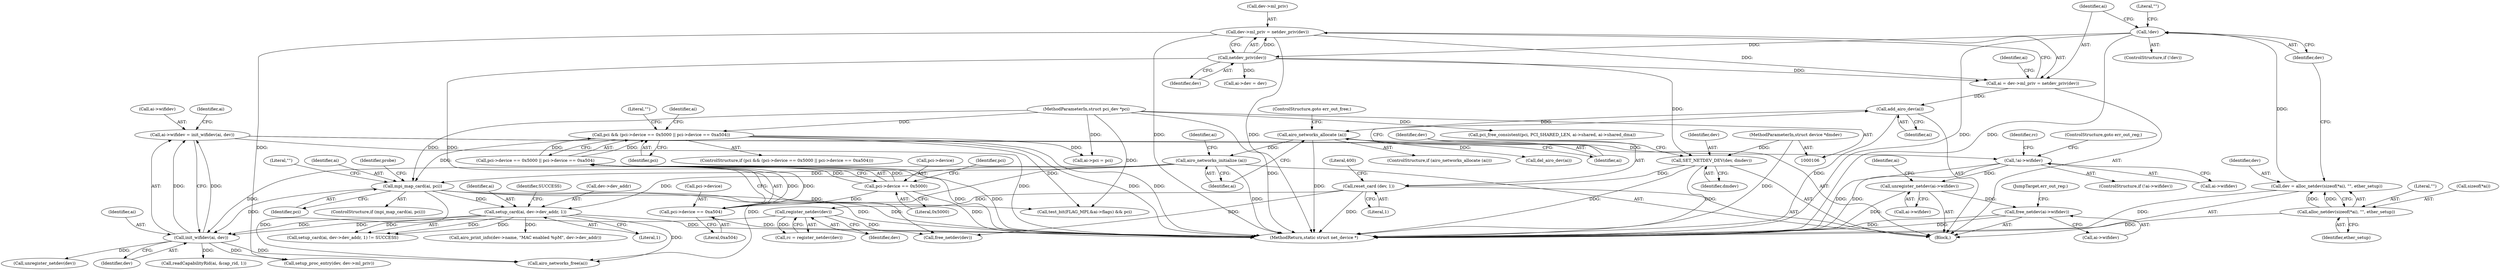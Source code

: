 digraph "0_linux_550fd08c2cebad61c548def135f67aba284c6162_7@pointer" {
"1000404" [label="(Call,ai->wifidev = init_wifidev(ai, dev))"];
"1000408" [label="(Call,init_wifidev(ai, dev))"];
"1000334" [label="(Call,mpi_map_card(ai, pci))"];
"1000228" [label="(Call,airo_networks_initialize (ai))"];
"1000225" [label="(Call,airo_networks_allocate (ai))"];
"1000222" [label="(Call,add_airo_dev(ai))"];
"1000135" [label="(Call,ai = dev->ml_priv = netdev_priv(dev))"];
"1000137" [label="(Call,dev->ml_priv = netdev_priv(dev))"];
"1000141" [label="(Call,netdev_priv(dev))"];
"1000127" [label="(Call,!dev)"];
"1000118" [label="(Call,dev = alloc_netdev(sizeof(*ai), \"\", ether_setup))"];
"1000120" [label="(Call,alloc_netdev(sizeof(*ai), \"\", ether_setup))"];
"1000110" [label="(MethodParameterIn,struct pci_dev *pci)"];
"1000166" [label="(Call,pci && (pci->device == 0x5000 || pci->device == 0xa504))"];
"1000168" [label="(Call,pci->device == 0x5000 || pci->device == 0xa504)"];
"1000169" [label="(Call,pci->device == 0x5000)"];
"1000174" [label="(Call,pci->device == 0xa504)"];
"1000347" [label="(Call,setup_card(ai, dev->dev_addr, 1))"];
"1000393" [label="(Call,register_netdev(dev))"];
"1000297" [label="(Call,reset_card (dev, 1))"];
"1000294" [label="(Call,SET_NETDEV_DEV(dev, dmdev))"];
"1000111" [label="(MethodParameterIn,struct device *dmdev)"];
"1000412" [label="(Call,!ai->wifidev)"];
"1000621" [label="(Call,unregister_netdev(ai->wifidev))"];
"1000625" [label="(Call,free_netdev(ai->wifidev))"];
"1000124" [label="(Literal,\"\")"];
"1000131" [label="(Literal,\"\")"];
"1000174" [label="(Call,pci->device == 0xa504)"];
"1000405" [label="(Call,ai->wifidev)"];
"1000336" [label="(Identifier,pci)"];
"1000138" [label="(Call,dev->ml_priv)"];
"1000296" [label="(Identifier,dmdev)"];
"1000621" [label="(Call,unregister_netdev(ai->wifidev))"];
"1000173" [label="(Literal,0x5000)"];
"1000393" [label="(Call,register_netdev(dev))"];
"1000226" [label="(Identifier,ai)"];
"1000118" [label="(Call,dev = alloc_netdev(sizeof(*ai), \"\", ether_setup))"];
"1000626" [label="(Call,ai->wifidev)"];
"1000227" [label="(ControlStructure,goto err_out_free;)"];
"1000333" [label="(ControlStructure,if (mpi_map_card(ai, pci)))"];
"1000411" [label="(ControlStructure,if (!ai->wifidev))"];
"1000404" [label="(Call,ai->wifidev = init_wifidev(ai, dev))"];
"1000683" [label="(MethodReturn,static struct net_device *)"];
"1000346" [label="(Call,setup_card(ai, dev->dev_addr, 1) != SUCCESS)"];
"1000408" [label="(Call,init_wifidev(ai, dev))"];
"1000414" [label="(Identifier,ai)"];
"1000125" [label="(Identifier,ether_setup)"];
"1000353" [label="(Identifier,SUCCESS)"];
"1000301" [label="(Literal,400)"];
"1000160" [label="(Call,ai->dev = dev)"];
"1000409" [label="(Identifier,ai)"];
"1000394" [label="(Identifier,dev)"];
"1000298" [label="(Identifier,dev)"];
"1000120" [label="(Call,alloc_netdev(sizeof(*ai), \"\", ether_setup))"];
"1000169" [label="(Call,pci->device == 0x5000)"];
"1000297" [label="(Call,reset_card (dev, 1))"];
"1000334" [label="(Call,mpi_map_card(ai, pci))"];
"1000167" [label="(Identifier,pci)"];
"1000136" [label="(Identifier,ai)"];
"1000181" [label="(Literal,\"\")"];
"1000110" [label="(MethodParameterIn,struct pci_dev *pci)"];
"1000343" [label="(Identifier,probe)"];
"1000347" [label="(Call,setup_card(ai, dev->dev_addr, 1))"];
"1000339" [label="(Literal,\"\")"];
"1000142" [label="(Identifier,dev)"];
"1000349" [label="(Call,dev->dev_addr)"];
"1000568" [label="(Call,airo_print_info(dev->name, \"MAC enabled %pM\", dev->dev_addr))"];
"1000225" [label="(Call,airo_networks_allocate (ai))"];
"1000127" [label="(Call,!dev)"];
"1000413" [label="(Call,ai->wifidev)"];
"1000335" [label="(Identifier,ai)"];
"1000299" [label="(Literal,1)"];
"1000141" [label="(Call,netdev_priv(dev))"];
"1000611" [label="(Call,setup_proc_entry(dev, dev->ml_priv))"];
"1000679" [label="(Call,free_netdev(dev))"];
"1000229" [label="(Identifier,ai)"];
"1000223" [label="(Identifier,ai)"];
"1000224" [label="(ControlStructure,if (airo_networks_allocate (ai)))"];
"1000677" [label="(Call,del_airo_dev(ai))"];
"1000630" [label="(Call,unregister_netdev(dev))"];
"1000170" [label="(Call,pci->device)"];
"1000128" [label="(Identifier,dev)"];
"1000112" [label="(Block,)"];
"1000111" [label="(MethodParameterIn,struct device *dmdev)"];
"1000643" [label="(Call,pci_free_consistent(pci, PCI_SHARED_LEN, ai->shared, ai->shared_dma))"];
"1000165" [label="(ControlStructure,if (pci && (pci->device == 0x5000 || pci->device == 0xa504)))"];
"1000622" [label="(Call,ai->wifidev)"];
"1000233" [label="(Identifier,ai)"];
"1000166" [label="(Call,pci && (pci->device == 0x5000 || pci->device == 0xa504))"];
"1000412" [label="(Call,!ai->wifidev)"];
"1000418" [label="(Identifier,rc)"];
"1000625" [label="(Call,free_netdev(ai->wifidev))"];
"1000207" [label="(Call,ai->pci = pci)"];
"1000294" [label="(Call,SET_NETDEV_DEV(dev, dmdev))"];
"1000627" [label="(Identifier,ai)"];
"1000178" [label="(Literal,0xa504)"];
"1000119" [label="(Identifier,dev)"];
"1000175" [label="(Call,pci->device)"];
"1000228" [label="(Call,airo_networks_initialize (ai))"];
"1000634" [label="(Call,test_bit(FLAG_MPI,&ai->flags) && pci)"];
"1000192" [label="(Identifier,ai)"];
"1000176" [label="(Identifier,pci)"];
"1000137" [label="(Call,dev->ml_priv = netdev_priv(dev))"];
"1000410" [label="(Identifier,dev)"];
"1000222" [label="(Call,add_airo_dev(ai))"];
"1000352" [label="(Literal,1)"];
"1000391" [label="(Call,rc = register_netdev(dev))"];
"1000121" [label="(Call,sizeof(*ai))"];
"1000674" [label="(Call,airo_networks_free(ai))"];
"1000295" [label="(Identifier,dev)"];
"1000348" [label="(Identifier,ai)"];
"1000419" [label="(Call,readCapabilityRid(ai, &cap_rid, 1))"];
"1000629" [label="(JumpTarget,err_out_reg:)"];
"1000416" [label="(ControlStructure,goto err_out_reg;)"];
"1000168" [label="(Call,pci->device == 0x5000 || pci->device == 0xa504)"];
"1000135" [label="(Call,ai = dev->ml_priv = netdev_priv(dev))"];
"1000126" [label="(ControlStructure,if (!dev))"];
"1000145" [label="(Identifier,ai)"];
"1000404" -> "1000112"  [label="AST: "];
"1000404" -> "1000408"  [label="CFG: "];
"1000405" -> "1000404"  [label="AST: "];
"1000408" -> "1000404"  [label="AST: "];
"1000414" -> "1000404"  [label="CFG: "];
"1000404" -> "1000683"  [label="DDG: "];
"1000408" -> "1000404"  [label="DDG: "];
"1000408" -> "1000404"  [label="DDG: "];
"1000404" -> "1000412"  [label="DDG: "];
"1000408" -> "1000410"  [label="CFG: "];
"1000409" -> "1000408"  [label="AST: "];
"1000410" -> "1000408"  [label="AST: "];
"1000334" -> "1000408"  [label="DDG: "];
"1000228" -> "1000408"  [label="DDG: "];
"1000347" -> "1000408"  [label="DDG: "];
"1000393" -> "1000408"  [label="DDG: "];
"1000408" -> "1000419"  [label="DDG: "];
"1000408" -> "1000611"  [label="DDG: "];
"1000408" -> "1000630"  [label="DDG: "];
"1000408" -> "1000674"  [label="DDG: "];
"1000334" -> "1000333"  [label="AST: "];
"1000334" -> "1000336"  [label="CFG: "];
"1000335" -> "1000334"  [label="AST: "];
"1000336" -> "1000334"  [label="AST: "];
"1000339" -> "1000334"  [label="CFG: "];
"1000343" -> "1000334"  [label="CFG: "];
"1000334" -> "1000683"  [label="DDG: "];
"1000334" -> "1000683"  [label="DDG: "];
"1000228" -> "1000334"  [label="DDG: "];
"1000110" -> "1000334"  [label="DDG: "];
"1000166" -> "1000334"  [label="DDG: "];
"1000334" -> "1000347"  [label="DDG: "];
"1000334" -> "1000634"  [label="DDG: "];
"1000334" -> "1000674"  [label="DDG: "];
"1000228" -> "1000112"  [label="AST: "];
"1000228" -> "1000229"  [label="CFG: "];
"1000229" -> "1000228"  [label="AST: "];
"1000233" -> "1000228"  [label="CFG: "];
"1000228" -> "1000683"  [label="DDG: "];
"1000225" -> "1000228"  [label="DDG: "];
"1000228" -> "1000347"  [label="DDG: "];
"1000228" -> "1000674"  [label="DDG: "];
"1000225" -> "1000224"  [label="AST: "];
"1000225" -> "1000226"  [label="CFG: "];
"1000226" -> "1000225"  [label="AST: "];
"1000227" -> "1000225"  [label="CFG: "];
"1000229" -> "1000225"  [label="CFG: "];
"1000225" -> "1000683"  [label="DDG: "];
"1000222" -> "1000225"  [label="DDG: "];
"1000225" -> "1000677"  [label="DDG: "];
"1000222" -> "1000112"  [label="AST: "];
"1000222" -> "1000223"  [label="CFG: "];
"1000223" -> "1000222"  [label="AST: "];
"1000226" -> "1000222"  [label="CFG: "];
"1000222" -> "1000683"  [label="DDG: "];
"1000135" -> "1000222"  [label="DDG: "];
"1000135" -> "1000112"  [label="AST: "];
"1000135" -> "1000137"  [label="CFG: "];
"1000136" -> "1000135"  [label="AST: "];
"1000137" -> "1000135"  [label="AST: "];
"1000145" -> "1000135"  [label="CFG: "];
"1000137" -> "1000135"  [label="DDG: "];
"1000141" -> "1000135"  [label="DDG: "];
"1000137" -> "1000141"  [label="CFG: "];
"1000138" -> "1000137"  [label="AST: "];
"1000141" -> "1000137"  [label="AST: "];
"1000137" -> "1000683"  [label="DDG: "];
"1000137" -> "1000683"  [label="DDG: "];
"1000141" -> "1000137"  [label="DDG: "];
"1000137" -> "1000611"  [label="DDG: "];
"1000141" -> "1000142"  [label="CFG: "];
"1000142" -> "1000141"  [label="AST: "];
"1000127" -> "1000141"  [label="DDG: "];
"1000141" -> "1000160"  [label="DDG: "];
"1000141" -> "1000294"  [label="DDG: "];
"1000141" -> "1000679"  [label="DDG: "];
"1000127" -> "1000126"  [label="AST: "];
"1000127" -> "1000128"  [label="CFG: "];
"1000128" -> "1000127"  [label="AST: "];
"1000131" -> "1000127"  [label="CFG: "];
"1000136" -> "1000127"  [label="CFG: "];
"1000127" -> "1000683"  [label="DDG: "];
"1000127" -> "1000683"  [label="DDG: "];
"1000118" -> "1000127"  [label="DDG: "];
"1000118" -> "1000112"  [label="AST: "];
"1000118" -> "1000120"  [label="CFG: "];
"1000119" -> "1000118"  [label="AST: "];
"1000120" -> "1000118"  [label="AST: "];
"1000128" -> "1000118"  [label="CFG: "];
"1000118" -> "1000683"  [label="DDG: "];
"1000120" -> "1000118"  [label="DDG: "];
"1000120" -> "1000118"  [label="DDG: "];
"1000120" -> "1000125"  [label="CFG: "];
"1000121" -> "1000120"  [label="AST: "];
"1000124" -> "1000120"  [label="AST: "];
"1000125" -> "1000120"  [label="AST: "];
"1000120" -> "1000683"  [label="DDG: "];
"1000110" -> "1000106"  [label="AST: "];
"1000110" -> "1000683"  [label="DDG: "];
"1000110" -> "1000166"  [label="DDG: "];
"1000110" -> "1000207"  [label="DDG: "];
"1000110" -> "1000634"  [label="DDG: "];
"1000110" -> "1000643"  [label="DDG: "];
"1000166" -> "1000165"  [label="AST: "];
"1000166" -> "1000167"  [label="CFG: "];
"1000166" -> "1000168"  [label="CFG: "];
"1000167" -> "1000166"  [label="AST: "];
"1000168" -> "1000166"  [label="AST: "];
"1000181" -> "1000166"  [label="CFG: "];
"1000192" -> "1000166"  [label="CFG: "];
"1000166" -> "1000683"  [label="DDG: "];
"1000166" -> "1000683"  [label="DDG: "];
"1000168" -> "1000166"  [label="DDG: "];
"1000168" -> "1000166"  [label="DDG: "];
"1000166" -> "1000207"  [label="DDG: "];
"1000166" -> "1000634"  [label="DDG: "];
"1000168" -> "1000169"  [label="CFG: "];
"1000168" -> "1000174"  [label="CFG: "];
"1000169" -> "1000168"  [label="AST: "];
"1000174" -> "1000168"  [label="AST: "];
"1000168" -> "1000683"  [label="DDG: "];
"1000168" -> "1000683"  [label="DDG: "];
"1000169" -> "1000168"  [label="DDG: "];
"1000169" -> "1000168"  [label="DDG: "];
"1000174" -> "1000168"  [label="DDG: "];
"1000174" -> "1000168"  [label="DDG: "];
"1000169" -> "1000173"  [label="CFG: "];
"1000170" -> "1000169"  [label="AST: "];
"1000173" -> "1000169"  [label="AST: "];
"1000176" -> "1000169"  [label="CFG: "];
"1000169" -> "1000683"  [label="DDG: "];
"1000169" -> "1000174"  [label="DDG: "];
"1000174" -> "1000178"  [label="CFG: "];
"1000175" -> "1000174"  [label="AST: "];
"1000178" -> "1000174"  [label="AST: "];
"1000174" -> "1000683"  [label="DDG: "];
"1000347" -> "1000346"  [label="AST: "];
"1000347" -> "1000352"  [label="CFG: "];
"1000348" -> "1000347"  [label="AST: "];
"1000349" -> "1000347"  [label="AST: "];
"1000352" -> "1000347"  [label="AST: "];
"1000353" -> "1000347"  [label="CFG: "];
"1000347" -> "1000683"  [label="DDG: "];
"1000347" -> "1000346"  [label="DDG: "];
"1000347" -> "1000346"  [label="DDG: "];
"1000347" -> "1000346"  [label="DDG: "];
"1000347" -> "1000568"  [label="DDG: "];
"1000347" -> "1000674"  [label="DDG: "];
"1000393" -> "1000391"  [label="AST: "];
"1000393" -> "1000394"  [label="CFG: "];
"1000394" -> "1000393"  [label="AST: "];
"1000391" -> "1000393"  [label="CFG: "];
"1000393" -> "1000391"  [label="DDG: "];
"1000297" -> "1000393"  [label="DDG: "];
"1000393" -> "1000679"  [label="DDG: "];
"1000297" -> "1000112"  [label="AST: "];
"1000297" -> "1000299"  [label="CFG: "];
"1000298" -> "1000297"  [label="AST: "];
"1000299" -> "1000297"  [label="AST: "];
"1000301" -> "1000297"  [label="CFG: "];
"1000297" -> "1000683"  [label="DDG: "];
"1000294" -> "1000297"  [label="DDG: "];
"1000297" -> "1000679"  [label="DDG: "];
"1000294" -> "1000112"  [label="AST: "];
"1000294" -> "1000296"  [label="CFG: "];
"1000295" -> "1000294"  [label="AST: "];
"1000296" -> "1000294"  [label="AST: "];
"1000298" -> "1000294"  [label="CFG: "];
"1000294" -> "1000683"  [label="DDG: "];
"1000294" -> "1000683"  [label="DDG: "];
"1000111" -> "1000294"  [label="DDG: "];
"1000111" -> "1000106"  [label="AST: "];
"1000111" -> "1000683"  [label="DDG: "];
"1000412" -> "1000411"  [label="AST: "];
"1000412" -> "1000413"  [label="CFG: "];
"1000413" -> "1000412"  [label="AST: "];
"1000416" -> "1000412"  [label="CFG: "];
"1000418" -> "1000412"  [label="CFG: "];
"1000412" -> "1000683"  [label="DDG: "];
"1000412" -> "1000683"  [label="DDG: "];
"1000412" -> "1000621"  [label="DDG: "];
"1000621" -> "1000112"  [label="AST: "];
"1000621" -> "1000622"  [label="CFG: "];
"1000622" -> "1000621"  [label="AST: "];
"1000627" -> "1000621"  [label="CFG: "];
"1000621" -> "1000683"  [label="DDG: "];
"1000621" -> "1000625"  [label="DDG: "];
"1000625" -> "1000112"  [label="AST: "];
"1000625" -> "1000626"  [label="CFG: "];
"1000626" -> "1000625"  [label="AST: "];
"1000629" -> "1000625"  [label="CFG: "];
"1000625" -> "1000683"  [label="DDG: "];
"1000625" -> "1000683"  [label="DDG: "];
}
